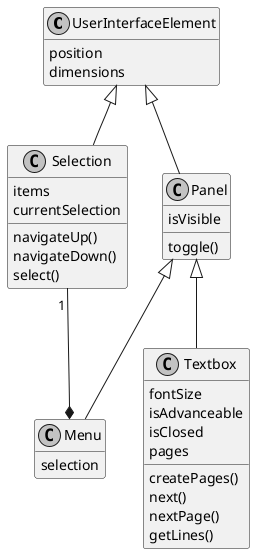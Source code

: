 @startuml Pokemon User Interface

skinparam monochrome true
hide empty members

class UserInterfaceElement {
    position
    dimensions
}

class Menu {
    selection
}

class Panel {
    isVisible
    toggle()
}

class Selection {
    items
    currentSelection
    navigateUp()
    navigateDown()
    select()
}

class Textbox {
    fontSize
    isAdvanceable
    isClosed
    pages
    createPages()
    next()
    nextPage()
    getLines()
}

UserInterfaceElement <|-- Panel
UserInterfaceElement <|-- Selection
Panel <|-- Menu
Panel <|-- Textbox

Selection "1 " --* Menu

@enduml
